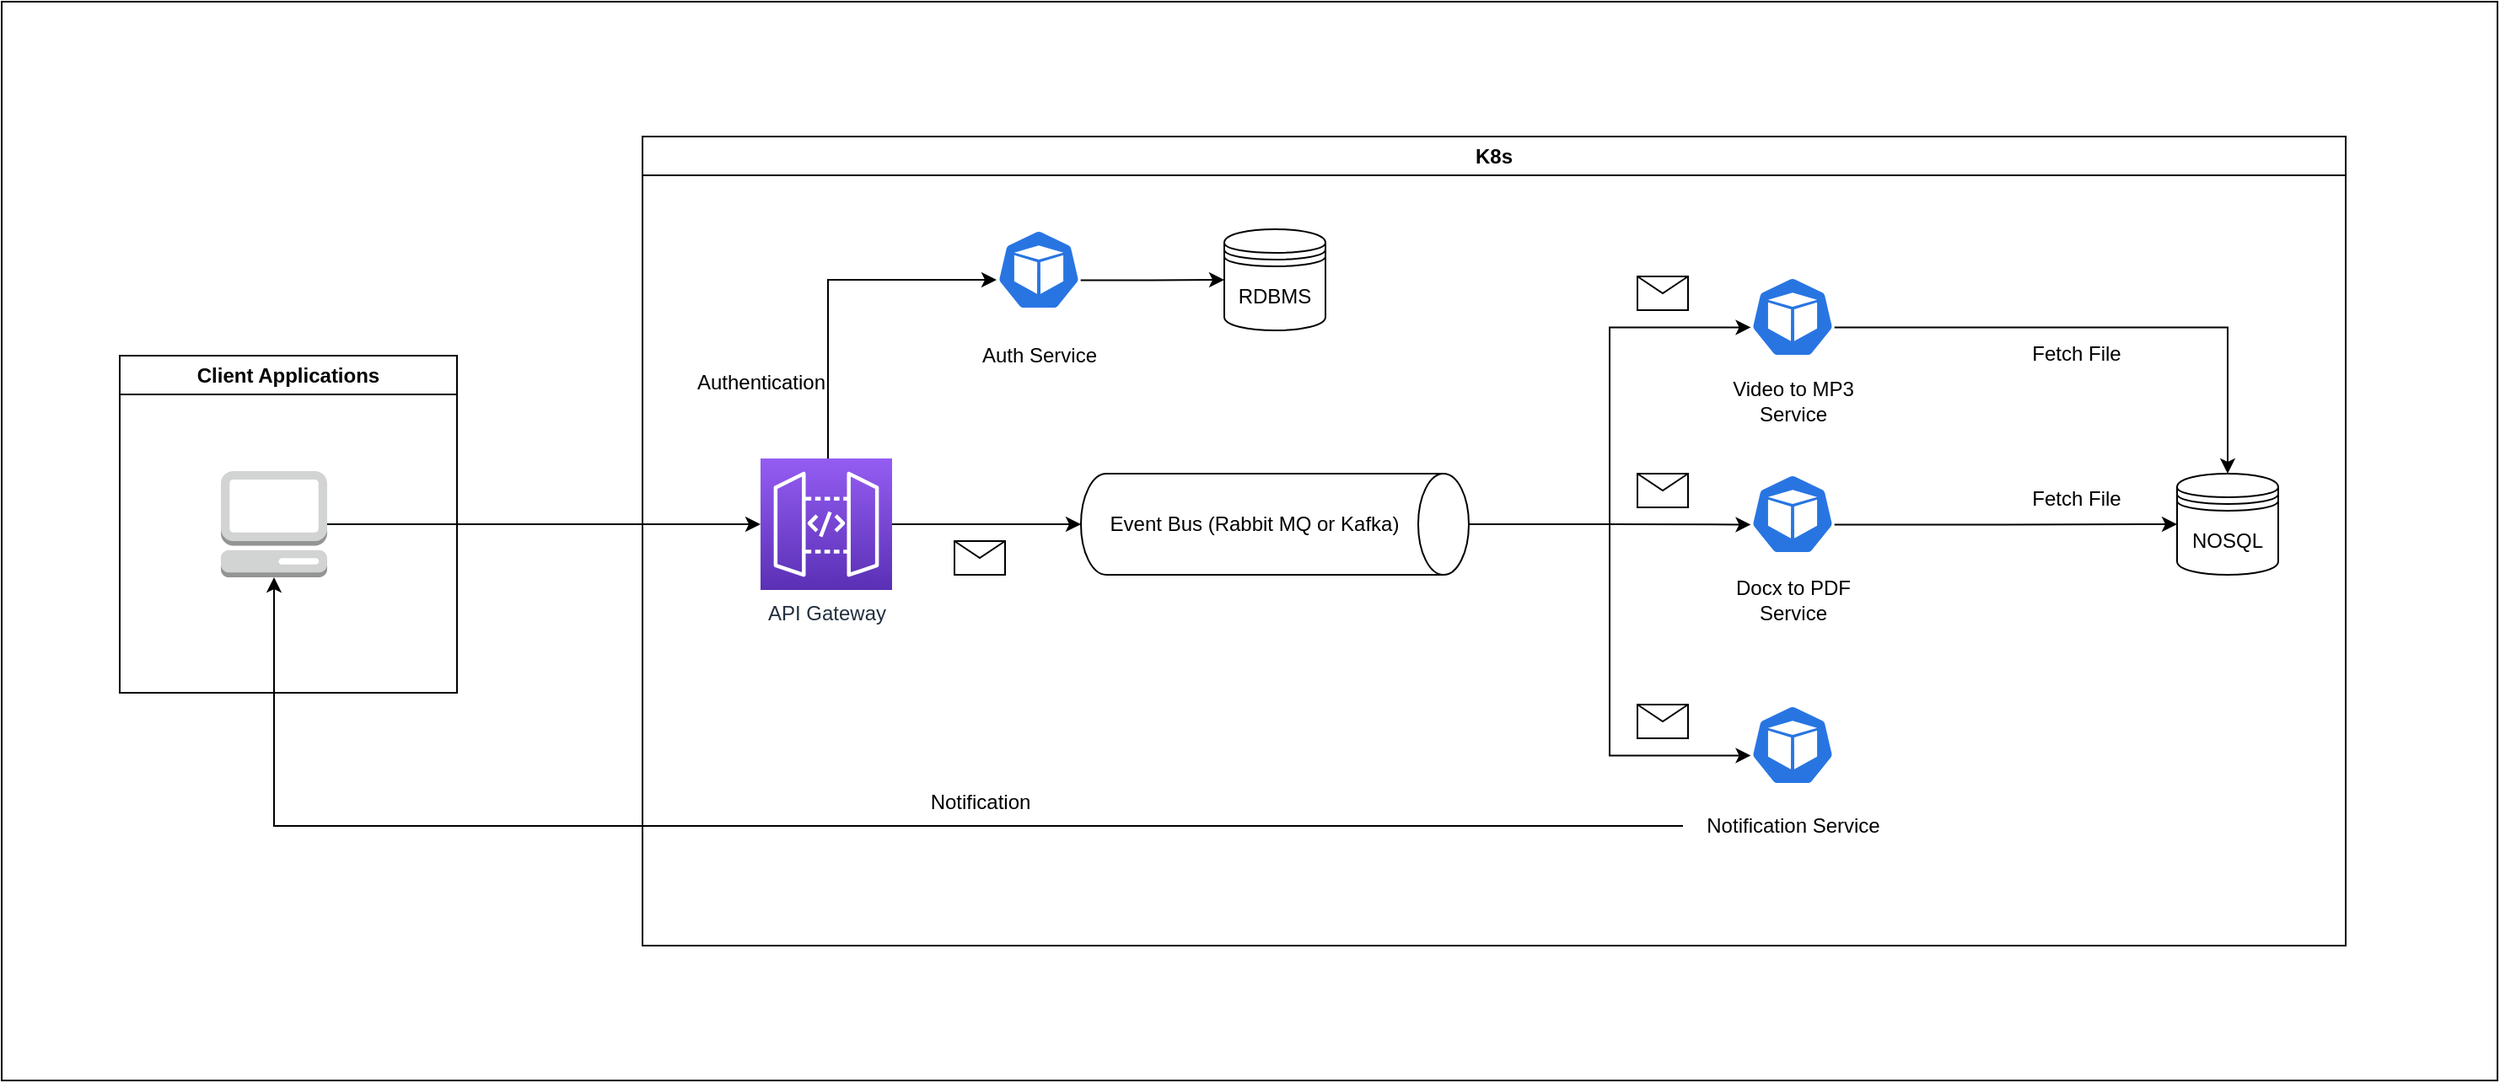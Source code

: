 <mxfile version="20.5.3" type="device"><diagram id="06IUb1m2PRRjJJZGbn0O" name="Page-1"><mxGraphModel dx="2365" dy="834" grid="1" gridSize="10" guides="1" tooltips="1" connect="1" arrows="1" fold="1" page="1" pageScale="1" pageWidth="827" pageHeight="1169" math="0" shadow="0"><root><mxCell id="0"/><mxCell id="1" parent="0"/><mxCell id="h13YxKU3l0VXz8coZmkf-91" value="" style="rounded=0;whiteSpace=wrap;html=1;" vertex="1" parent="1"><mxGeometry x="-220" y="40" width="1480" height="640" as="geometry"/></mxCell><mxCell id="h13YxKU3l0VXz8coZmkf-1" value="Client Applications" style="swimlane;whiteSpace=wrap;html=1;" vertex="1" parent="1"><mxGeometry x="-150" y="250" width="200" height="200" as="geometry"/></mxCell><mxCell id="h13YxKU3l0VXz8coZmkf-2" value="" style="outlineConnect=0;dashed=0;verticalLabelPosition=bottom;verticalAlign=top;align=center;html=1;shape=mxgraph.aws3.management_console;fillColor=#D2D3D3;gradientColor=none;" vertex="1" parent="h13YxKU3l0VXz8coZmkf-1"><mxGeometry x="60" y="68.5" width="63" height="63" as="geometry"/></mxCell><mxCell id="h13YxKU3l0VXz8coZmkf-3" value="K8s" style="swimlane;whiteSpace=wrap;html=1;" vertex="1" parent="1"><mxGeometry x="160" y="120" width="1010" height="480" as="geometry"/></mxCell><mxCell id="h13YxKU3l0VXz8coZmkf-11" style="edgeStyle=orthogonalEdgeStyle;rounded=0;orthogonalLoop=1;jettySize=auto;html=1;entryX=0.5;entryY=1;entryDx=0;entryDy=0;entryPerimeter=0;" edge="1" parent="h13YxKU3l0VXz8coZmkf-3" source="h13YxKU3l0VXz8coZmkf-6" target="h13YxKU3l0VXz8coZmkf-10"><mxGeometry relative="1" as="geometry"/></mxCell><mxCell id="h13YxKU3l0VXz8coZmkf-16" style="edgeStyle=orthogonalEdgeStyle;rounded=0;orthogonalLoop=1;jettySize=auto;html=1;entryX=0;entryY=0.5;entryDx=0;entryDy=0;" edge="1" parent="h13YxKU3l0VXz8coZmkf-3" source="h13YxKU3l0VXz8coZmkf-6"><mxGeometry relative="1" as="geometry"><mxPoint x="210" y="85" as="targetPoint"/><Array as="points"><mxPoint x="110" y="85"/></Array></mxGeometry></mxCell><mxCell id="h13YxKU3l0VXz8coZmkf-6" value="API Gateway" style="sketch=0;points=[[0,0,0],[0.25,0,0],[0.5,0,0],[0.75,0,0],[1,0,0],[0,1,0],[0.25,1,0],[0.5,1,0],[0.75,1,0],[1,1,0],[0,0.25,0],[0,0.5,0],[0,0.75,0],[1,0.25,0],[1,0.5,0],[1,0.75,0]];outlineConnect=0;fontColor=#232F3E;gradientColor=#945DF2;gradientDirection=north;fillColor=#5A30B5;strokeColor=#ffffff;dashed=0;verticalLabelPosition=bottom;verticalAlign=top;align=center;html=1;fontSize=12;fontStyle=0;aspect=fixed;shape=mxgraph.aws4.resourceIcon;resIcon=mxgraph.aws4.api_gateway;" vertex="1" parent="h13YxKU3l0VXz8coZmkf-3"><mxGeometry x="70" y="191" width="78" height="78" as="geometry"/></mxCell><mxCell id="h13YxKU3l0VXz8coZmkf-52" style="edgeStyle=orthogonalEdgeStyle;rounded=0;orthogonalLoop=1;jettySize=auto;html=1;entryX=0.005;entryY=0.63;entryDx=0;entryDy=0;entryPerimeter=0;" edge="1" parent="h13YxKU3l0VXz8coZmkf-3" source="h13YxKU3l0VXz8coZmkf-10" target="h13YxKU3l0VXz8coZmkf-32"><mxGeometry relative="1" as="geometry"/></mxCell><mxCell id="h13YxKU3l0VXz8coZmkf-53" style="edgeStyle=orthogonalEdgeStyle;rounded=0;orthogonalLoop=1;jettySize=auto;html=1;entryX=0.005;entryY=0.63;entryDx=0;entryDy=0;entryPerimeter=0;" edge="1" parent="h13YxKU3l0VXz8coZmkf-3" source="h13YxKU3l0VXz8coZmkf-10" target="h13YxKU3l0VXz8coZmkf-31"><mxGeometry relative="1" as="geometry"/></mxCell><mxCell id="h13YxKU3l0VXz8coZmkf-54" style="edgeStyle=orthogonalEdgeStyle;rounded=0;orthogonalLoop=1;jettySize=auto;html=1;entryX=0.005;entryY=0.63;entryDx=0;entryDy=0;entryPerimeter=0;" edge="1" parent="h13YxKU3l0VXz8coZmkf-3" source="h13YxKU3l0VXz8coZmkf-10" target="h13YxKU3l0VXz8coZmkf-30"><mxGeometry relative="1" as="geometry"/></mxCell><mxCell id="h13YxKU3l0VXz8coZmkf-10" value="Event Bus (Rabbit MQ or Kafka)" style="shape=cylinder3;whiteSpace=wrap;html=1;boundedLbl=1;backgroundOutline=1;size=15;direction=south;" vertex="1" parent="h13YxKU3l0VXz8coZmkf-3"><mxGeometry x="260" y="200" width="230" height="60" as="geometry"/></mxCell><mxCell id="h13YxKU3l0VXz8coZmkf-19" style="edgeStyle=orthogonalEdgeStyle;rounded=0;orthogonalLoop=1;jettySize=auto;html=1;entryX=0;entryY=0.5;entryDx=0;entryDy=0;exitX=0.995;exitY=0.63;exitDx=0;exitDy=0;exitPerimeter=0;" edge="1" parent="h13YxKU3l0VXz8coZmkf-3" source="h13YxKU3l0VXz8coZmkf-28" target="h13YxKU3l0VXz8coZmkf-18"><mxGeometry relative="1" as="geometry"><mxPoint x="310" y="85" as="sourcePoint"/></mxGeometry></mxCell><mxCell id="h13YxKU3l0VXz8coZmkf-18" value="RDBMS" style="shape=datastore;whiteSpace=wrap;html=1;" vertex="1" parent="h13YxKU3l0VXz8coZmkf-3"><mxGeometry x="345" y="55" width="60" height="60" as="geometry"/></mxCell><mxCell id="h13YxKU3l0VXz8coZmkf-56" style="edgeStyle=orthogonalEdgeStyle;rounded=0;orthogonalLoop=1;jettySize=auto;html=1;exitX=0.995;exitY=0.63;exitDx=0;exitDy=0;exitPerimeter=0;" edge="1" parent="h13YxKU3l0VXz8coZmkf-3" source="h13YxKU3l0VXz8coZmkf-32" target="h13YxKU3l0VXz8coZmkf-23"><mxGeometry relative="1" as="geometry"/></mxCell><mxCell id="h13YxKU3l0VXz8coZmkf-57" style="edgeStyle=orthogonalEdgeStyle;rounded=0;orthogonalLoop=1;jettySize=auto;html=1;exitX=0.995;exitY=0.63;exitDx=0;exitDy=0;exitPerimeter=0;" edge="1" parent="h13YxKU3l0VXz8coZmkf-3" source="h13YxKU3l0VXz8coZmkf-31" target="h13YxKU3l0VXz8coZmkf-23"><mxGeometry relative="1" as="geometry"/></mxCell><mxCell id="h13YxKU3l0VXz8coZmkf-23" value="NOSQL" style="shape=datastore;whiteSpace=wrap;html=1;" vertex="1" parent="h13YxKU3l0VXz8coZmkf-3"><mxGeometry x="910" y="200" width="60" height="60" as="geometry"/></mxCell><mxCell id="h13YxKU3l0VXz8coZmkf-28" value="" style="sketch=0;html=1;dashed=0;whitespace=wrap;fillColor=#2875E2;strokeColor=#ffffff;points=[[0.005,0.63,0],[0.1,0.2,0],[0.9,0.2,0],[0.5,0,0],[0.995,0.63,0],[0.72,0.99,0],[0.5,1,0],[0.28,0.99,0]];verticalLabelPosition=bottom;align=center;verticalAlign=top;shape=mxgraph.kubernetes.icon;prIcon=pod" vertex="1" parent="h13YxKU3l0VXz8coZmkf-3"><mxGeometry x="210" y="55" width="50" height="48" as="geometry"/></mxCell><mxCell id="h13YxKU3l0VXz8coZmkf-29" value="Auth Service" style="text;html=1;align=center;verticalAlign=middle;resizable=0;points=[];autosize=1;strokeColor=none;fillColor=none;" vertex="1" parent="h13YxKU3l0VXz8coZmkf-3"><mxGeometry x="190" y="115" width="90" height="30" as="geometry"/></mxCell><mxCell id="h13YxKU3l0VXz8coZmkf-32" value="" style="sketch=0;html=1;dashed=0;whitespace=wrap;fillColor=#2875E2;strokeColor=#ffffff;points=[[0.005,0.63,0],[0.1,0.2,0],[0.9,0.2,0],[0.5,0,0],[0.995,0.63,0],[0.72,0.99,0],[0.5,1,0],[0.28,0.99,0]];verticalLabelPosition=bottom;align=center;verticalAlign=top;shape=mxgraph.kubernetes.icon;prIcon=pod" vertex="1" parent="h13YxKU3l0VXz8coZmkf-3"><mxGeometry x="657" y="83" width="50" height="48" as="geometry"/></mxCell><mxCell id="h13YxKU3l0VXz8coZmkf-31" value="" style="sketch=0;html=1;dashed=0;whitespace=wrap;fillColor=#2875E2;strokeColor=#ffffff;points=[[0.005,0.63,0],[0.1,0.2,0],[0.9,0.2,0],[0.5,0,0],[0.995,0.63,0],[0.72,0.99,0],[0.5,1,0],[0.28,0.99,0]];verticalLabelPosition=bottom;align=center;verticalAlign=top;shape=mxgraph.kubernetes.icon;prIcon=pod" vertex="1" parent="h13YxKU3l0VXz8coZmkf-3"><mxGeometry x="657" y="200" width="50" height="48" as="geometry"/></mxCell><mxCell id="h13YxKU3l0VXz8coZmkf-30" value="" style="sketch=0;html=1;dashed=0;whitespace=wrap;fillColor=#2875E2;strokeColor=#ffffff;points=[[0.005,0.63,0],[0.1,0.2,0],[0.9,0.2,0],[0.5,0,0],[0.995,0.63,0],[0.72,0.99,0],[0.5,1,0],[0.28,0.99,0]];verticalLabelPosition=bottom;align=center;verticalAlign=top;shape=mxgraph.kubernetes.icon;prIcon=pod" vertex="1" parent="h13YxKU3l0VXz8coZmkf-3"><mxGeometry x="657" y="337" width="50" height="48" as="geometry"/></mxCell><mxCell id="h13YxKU3l0VXz8coZmkf-33" value="Docx to PDF&lt;br&gt;Service" style="text;html=1;align=center;verticalAlign=middle;resizable=0;points=[];autosize=1;strokeColor=none;fillColor=none;" vertex="1" parent="h13YxKU3l0VXz8coZmkf-3"><mxGeometry x="637" y="255" width="90" height="40" as="geometry"/></mxCell><mxCell id="h13YxKU3l0VXz8coZmkf-48" value="Video to MP3&lt;br&gt;Service" style="text;html=1;align=center;verticalAlign=middle;resizable=0;points=[];autosize=1;strokeColor=none;fillColor=none;" vertex="1" parent="h13YxKU3l0VXz8coZmkf-3"><mxGeometry x="632" y="137" width="100" height="40" as="geometry"/></mxCell><mxCell id="h13YxKU3l0VXz8coZmkf-51" value="Notification Service" style="text;html=1;align=center;verticalAlign=middle;resizable=0;points=[];autosize=1;strokeColor=none;fillColor=none;" vertex="1" parent="h13YxKU3l0VXz8coZmkf-3"><mxGeometry x="617" y="394" width="130" height="30" as="geometry"/></mxCell><mxCell id="h13YxKU3l0VXz8coZmkf-58" value="Fetch File" style="text;html=1;align=center;verticalAlign=middle;resizable=0;points=[];autosize=1;strokeColor=none;fillColor=none;" vertex="1" parent="h13YxKU3l0VXz8coZmkf-3"><mxGeometry x="810" y="114" width="80" height="30" as="geometry"/></mxCell><mxCell id="h13YxKU3l0VXz8coZmkf-59" value="Fetch File" style="text;html=1;align=center;verticalAlign=middle;resizable=0;points=[];autosize=1;strokeColor=none;fillColor=none;" vertex="1" parent="h13YxKU3l0VXz8coZmkf-3"><mxGeometry x="810" y="200" width="80" height="30" as="geometry"/></mxCell><mxCell id="h13YxKU3l0VXz8coZmkf-61" value="" style="shape=message;html=1;html=1;outlineConnect=0;labelPosition=center;verticalLabelPosition=bottom;align=center;verticalAlign=top;" vertex="1" parent="h13YxKU3l0VXz8coZmkf-3"><mxGeometry x="590" y="83" width="30" height="20" as="geometry"/></mxCell><mxCell id="h13YxKU3l0VXz8coZmkf-60" value="" style="shape=message;html=1;html=1;outlineConnect=0;labelPosition=center;verticalLabelPosition=bottom;align=center;verticalAlign=top;" vertex="1" parent="h13YxKU3l0VXz8coZmkf-3"><mxGeometry x="590" y="200" width="30" height="20" as="geometry"/></mxCell><mxCell id="h13YxKU3l0VXz8coZmkf-87" value="" style="shape=message;html=1;html=1;outlineConnect=0;labelPosition=center;verticalLabelPosition=bottom;align=center;verticalAlign=top;" vertex="1" parent="h13YxKU3l0VXz8coZmkf-3"><mxGeometry x="590" y="337" width="30" height="20" as="geometry"/></mxCell><mxCell id="h13YxKU3l0VXz8coZmkf-88" value="Notification" style="text;html=1;align=center;verticalAlign=middle;resizable=0;points=[];autosize=1;strokeColor=none;fillColor=none;" vertex="1" parent="h13YxKU3l0VXz8coZmkf-3"><mxGeometry x="160" y="380" width="80" height="30" as="geometry"/></mxCell><mxCell id="h13YxKU3l0VXz8coZmkf-89" value="Authentication" style="text;html=1;align=center;verticalAlign=middle;resizable=0;points=[];autosize=1;strokeColor=none;fillColor=none;" vertex="1" parent="h13YxKU3l0VXz8coZmkf-3"><mxGeometry x="20" y="131" width="100" height="30" as="geometry"/></mxCell><mxCell id="h13YxKU3l0VXz8coZmkf-90" value="" style="shape=message;html=1;html=1;outlineConnect=0;labelPosition=center;verticalLabelPosition=bottom;align=center;verticalAlign=top;" vertex="1" parent="h13YxKU3l0VXz8coZmkf-3"><mxGeometry x="185" y="240" width="30" height="20" as="geometry"/></mxCell><mxCell id="h13YxKU3l0VXz8coZmkf-9" style="edgeStyle=orthogonalEdgeStyle;rounded=0;orthogonalLoop=1;jettySize=auto;html=1;entryX=0;entryY=0.5;entryDx=0;entryDy=0;entryPerimeter=0;" edge="1" parent="1" source="h13YxKU3l0VXz8coZmkf-2" target="h13YxKU3l0VXz8coZmkf-6"><mxGeometry relative="1" as="geometry"/></mxCell><mxCell id="h13YxKU3l0VXz8coZmkf-55" style="edgeStyle=orthogonalEdgeStyle;rounded=0;orthogonalLoop=1;jettySize=auto;html=1;entryX=0.5;entryY=1;entryDx=0;entryDy=0;entryPerimeter=0;" edge="1" parent="1" source="h13YxKU3l0VXz8coZmkf-51" target="h13YxKU3l0VXz8coZmkf-2"><mxGeometry relative="1" as="geometry"/></mxCell></root></mxGraphModel></diagram></mxfile>